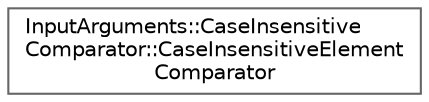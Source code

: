 digraph "Graphical Class Hierarchy"
{
 // LATEX_PDF_SIZE
  bgcolor="transparent";
  edge [fontname=Helvetica,fontsize=10,labelfontname=Helvetica,labelfontsize=10];
  node [fontname=Helvetica,fontsize=10,shape=box,height=0.2,width=0.4];
  rankdir="LR";
  Node0 [id="Node000000",label="InputArguments::CaseInsensitive\lComparator::CaseInsensitiveElement\lComparator",height=0.2,width=0.4,color="grey40", fillcolor="white", style="filled",URL="$structmexplus_1_1_input_arguments_1_1_case_insensitive_comparator_1_1_case_insensitive_element_comparator.html",tooltip=" "];
}
